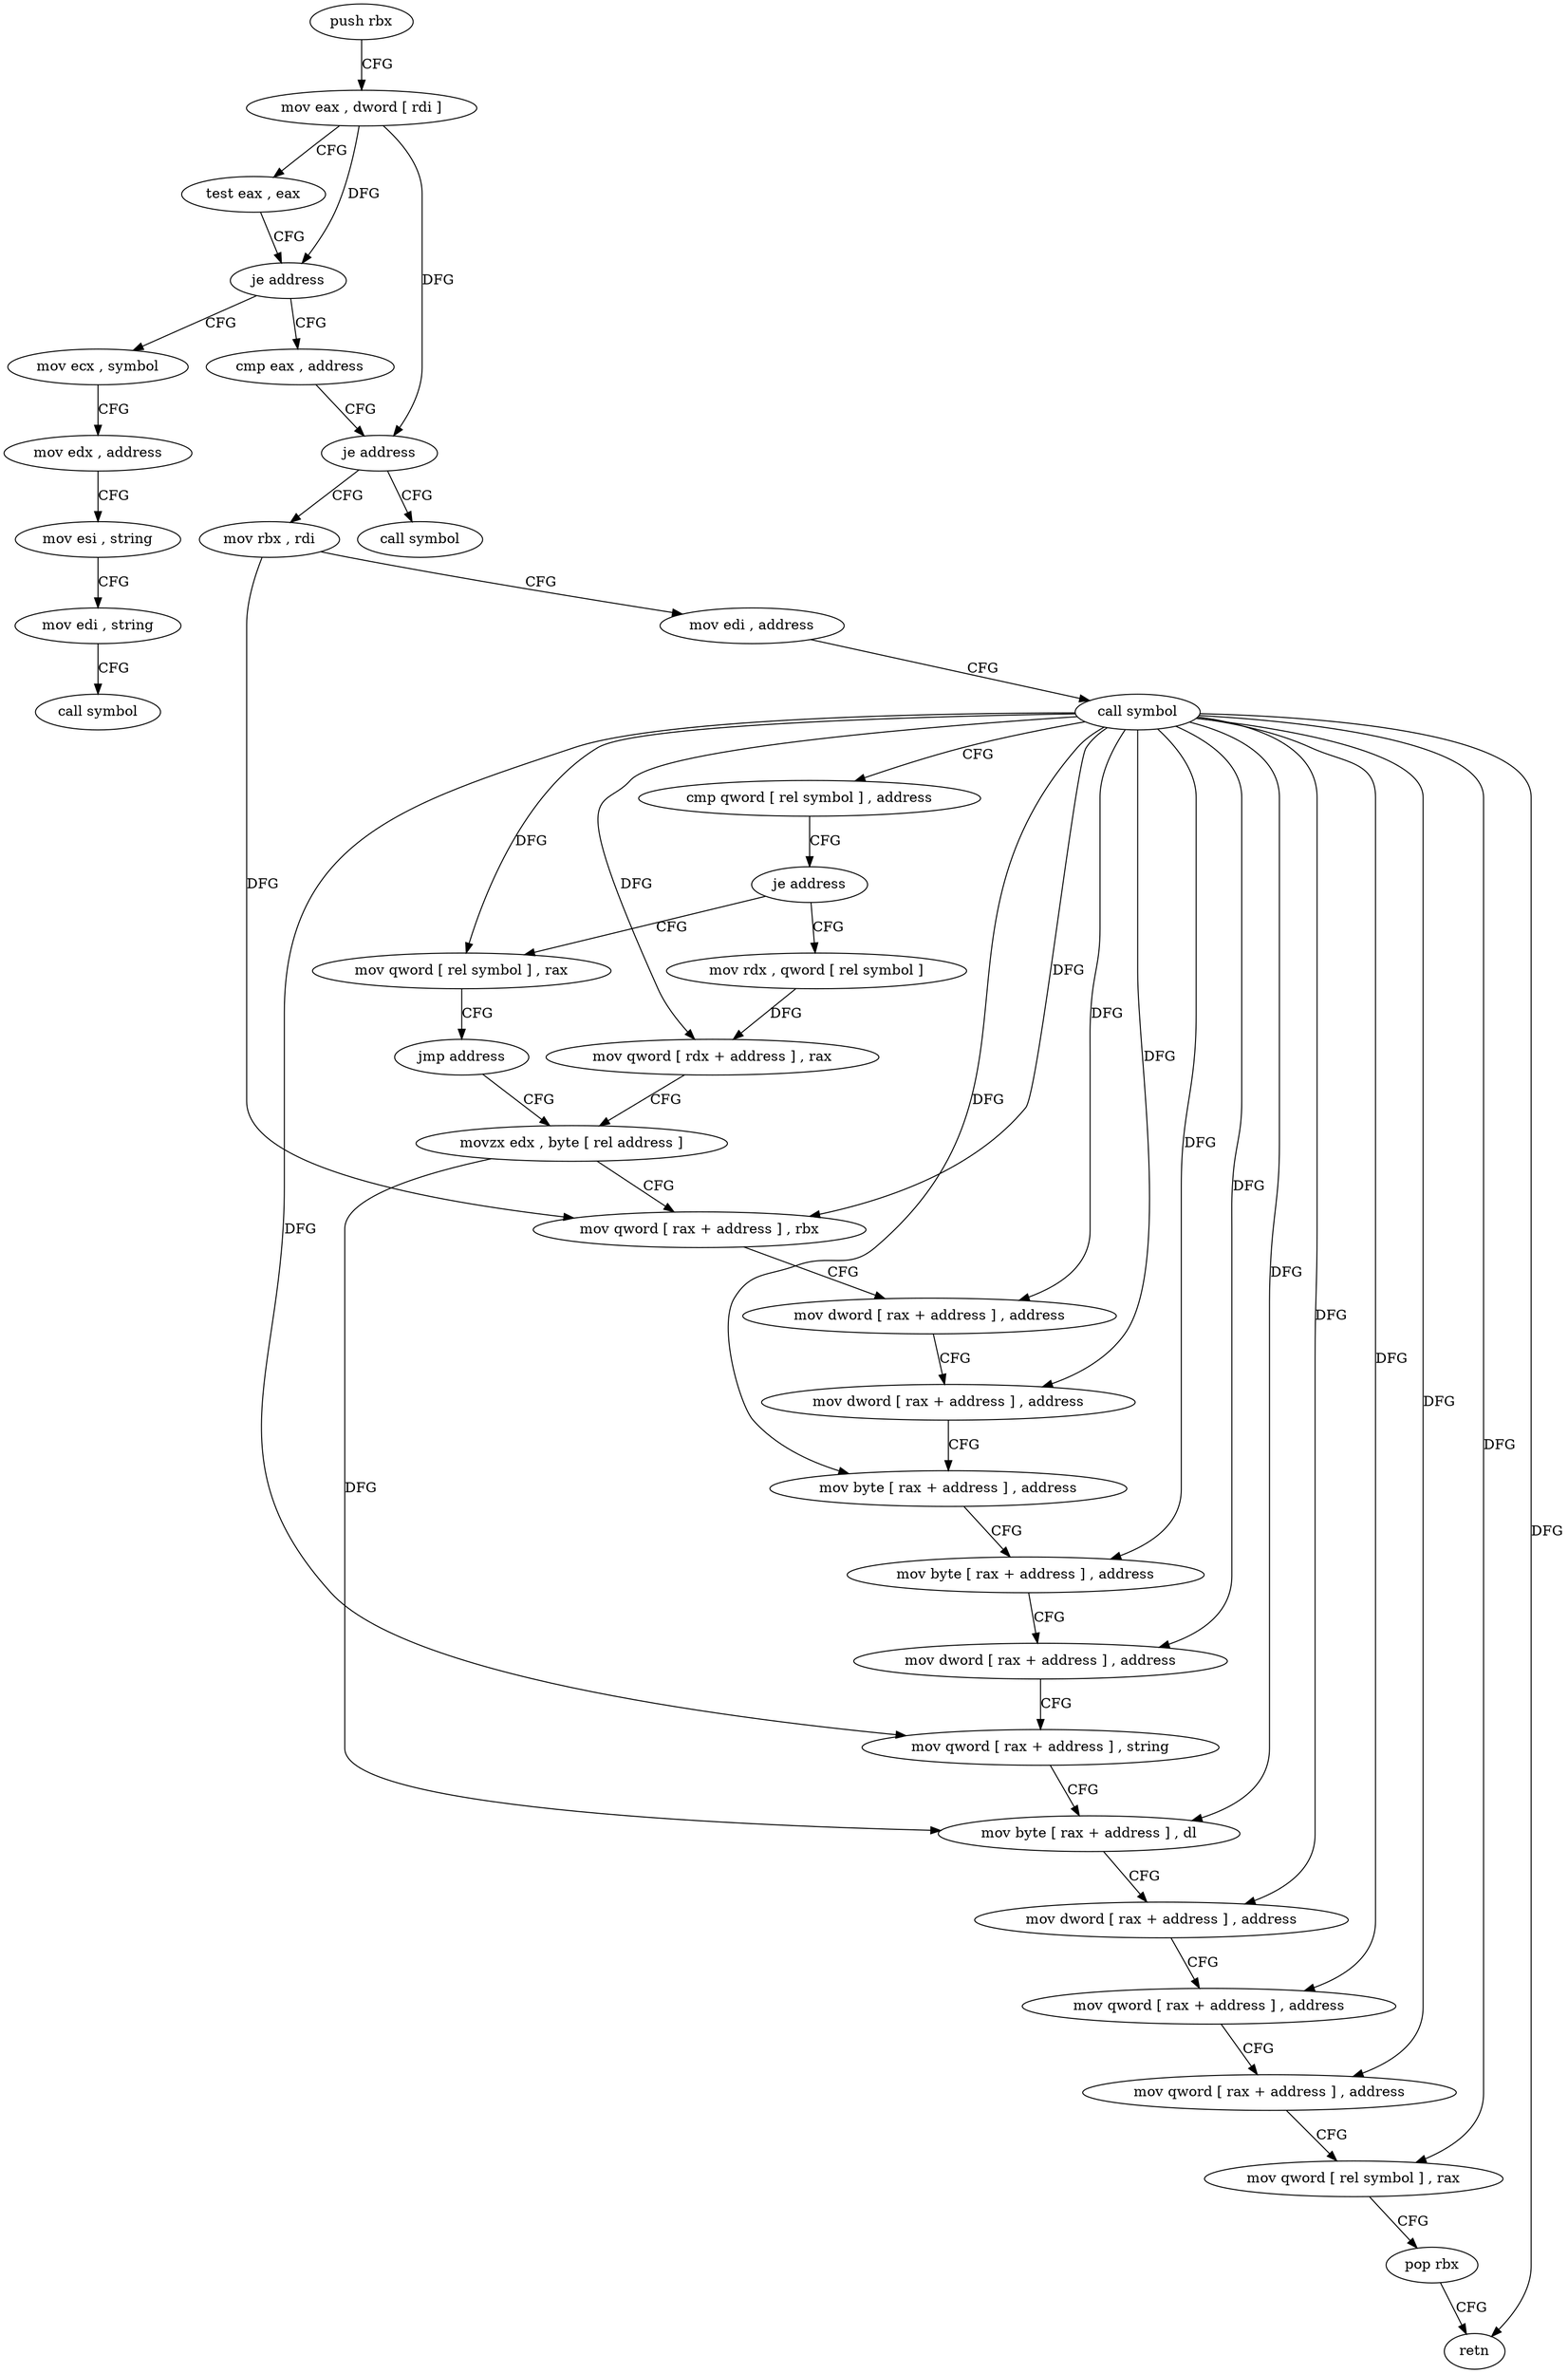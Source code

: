 digraph "func" {
"4231728" [label = "push rbx" ]
"4231729" [label = "mov eax , dword [ rdi ]" ]
"4231731" [label = "test eax , eax" ]
"4231733" [label = "je address" ]
"4231889" [label = "mov ecx , symbol" ]
"4231739" [label = "cmp eax , address" ]
"4231894" [label = "mov edx , address" ]
"4231899" [label = "mov esi , string" ]
"4231904" [label = "mov edi , string" ]
"4231909" [label = "call symbol" ]
"4231742" [label = "je address" ]
"4231914" [label = "call symbol" ]
"4231748" [label = "mov rbx , rdi" ]
"4231751" [label = "mov edi , address" ]
"4231756" [label = "call symbol" ]
"4231761" [label = "cmp qword [ rel symbol ] , address" ]
"4231769" [label = "je address" ]
"4231880" [label = "mov qword [ rel symbol ] , rax" ]
"4231771" [label = "mov rdx , qword [ rel symbol ]" ]
"4231887" [label = "jmp address" ]
"4231785" [label = "movzx edx , byte [ rel address ]" ]
"4231778" [label = "mov qword [ rdx + address ] , rax" ]
"4231792" [label = "mov qword [ rax + address ] , rbx" ]
"4231799" [label = "mov dword [ rax + address ] , address" ]
"4231806" [label = "mov dword [ rax + address ] , address" ]
"4231813" [label = "mov byte [ rax + address ] , address" ]
"4231817" [label = "mov byte [ rax + address ] , address" ]
"4231821" [label = "mov dword [ rax + address ] , address" ]
"4231828" [label = "mov qword [ rax + address ] , string" ]
"4231836" [label = "mov byte [ rax + address ] , dl" ]
"4231839" [label = "mov dword [ rax + address ] , address" ]
"4231846" [label = "mov qword [ rax + address ] , address" ]
"4231857" [label = "mov qword [ rax + address ] , address" ]
"4231868" [label = "mov qword [ rel symbol ] , rax" ]
"4231875" [label = "pop rbx" ]
"4231876" [label = "retn" ]
"4231728" -> "4231729" [ label = "CFG" ]
"4231729" -> "4231731" [ label = "CFG" ]
"4231729" -> "4231733" [ label = "DFG" ]
"4231729" -> "4231742" [ label = "DFG" ]
"4231731" -> "4231733" [ label = "CFG" ]
"4231733" -> "4231889" [ label = "CFG" ]
"4231733" -> "4231739" [ label = "CFG" ]
"4231889" -> "4231894" [ label = "CFG" ]
"4231739" -> "4231742" [ label = "CFG" ]
"4231894" -> "4231899" [ label = "CFG" ]
"4231899" -> "4231904" [ label = "CFG" ]
"4231904" -> "4231909" [ label = "CFG" ]
"4231742" -> "4231914" [ label = "CFG" ]
"4231742" -> "4231748" [ label = "CFG" ]
"4231748" -> "4231751" [ label = "CFG" ]
"4231748" -> "4231792" [ label = "DFG" ]
"4231751" -> "4231756" [ label = "CFG" ]
"4231756" -> "4231761" [ label = "CFG" ]
"4231756" -> "4231880" [ label = "DFG" ]
"4231756" -> "4231778" [ label = "DFG" ]
"4231756" -> "4231792" [ label = "DFG" ]
"4231756" -> "4231799" [ label = "DFG" ]
"4231756" -> "4231806" [ label = "DFG" ]
"4231756" -> "4231813" [ label = "DFG" ]
"4231756" -> "4231817" [ label = "DFG" ]
"4231756" -> "4231821" [ label = "DFG" ]
"4231756" -> "4231828" [ label = "DFG" ]
"4231756" -> "4231836" [ label = "DFG" ]
"4231756" -> "4231839" [ label = "DFG" ]
"4231756" -> "4231846" [ label = "DFG" ]
"4231756" -> "4231857" [ label = "DFG" ]
"4231756" -> "4231868" [ label = "DFG" ]
"4231756" -> "4231876" [ label = "DFG" ]
"4231761" -> "4231769" [ label = "CFG" ]
"4231769" -> "4231880" [ label = "CFG" ]
"4231769" -> "4231771" [ label = "CFG" ]
"4231880" -> "4231887" [ label = "CFG" ]
"4231771" -> "4231778" [ label = "DFG" ]
"4231887" -> "4231785" [ label = "CFG" ]
"4231785" -> "4231792" [ label = "CFG" ]
"4231785" -> "4231836" [ label = "DFG" ]
"4231778" -> "4231785" [ label = "CFG" ]
"4231792" -> "4231799" [ label = "CFG" ]
"4231799" -> "4231806" [ label = "CFG" ]
"4231806" -> "4231813" [ label = "CFG" ]
"4231813" -> "4231817" [ label = "CFG" ]
"4231817" -> "4231821" [ label = "CFG" ]
"4231821" -> "4231828" [ label = "CFG" ]
"4231828" -> "4231836" [ label = "CFG" ]
"4231836" -> "4231839" [ label = "CFG" ]
"4231839" -> "4231846" [ label = "CFG" ]
"4231846" -> "4231857" [ label = "CFG" ]
"4231857" -> "4231868" [ label = "CFG" ]
"4231868" -> "4231875" [ label = "CFG" ]
"4231875" -> "4231876" [ label = "CFG" ]
}
